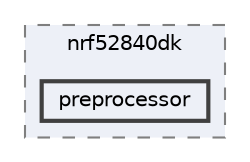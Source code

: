 digraph "/home/mj/Desktop/IoT-Chat-Digitalization/blinky/bin/nrf52840dk/preprocessor"
{
 // LATEX_PDF_SIZE
  bgcolor="transparent";
  edge [fontname=Helvetica,fontsize=10,labelfontname=Helvetica,labelfontsize=10];
  node [fontname=Helvetica,fontsize=10,shape=box,height=0.2,width=0.4];
  compound=true
  subgraph clusterdir_343974199795a6d2928bdf99c76c1c22 {
    graph [ bgcolor="#edf0f7", pencolor="grey50", label="nrf52840dk", fontname=Helvetica,fontsize=10 style="filled,dashed", URL="dir_343974199795a6d2928bdf99c76c1c22.html",tooltip=""]
  dir_e09e70c22caa3035108a8c054e1deee2 [label="preprocessor", fillcolor="#edf0f7", color="grey25", style="filled,bold", URL="dir_e09e70c22caa3035108a8c054e1deee2.html",tooltip=""];
  }
}
